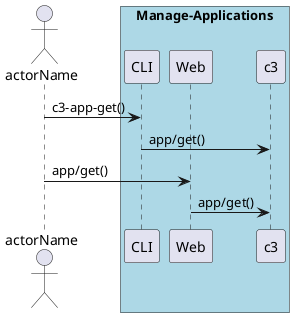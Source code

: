 @startuml
Actor "actorName" as A

box "Manage-Applications" #lightblue
participant CLI as CLI
participant Web as Web
participant "c3" as S
A -> CLI : c3-app-get()
CLI -> S : app/get()
A -> Web : app/get()
Web -> S : app/get()
end box

@enduml
